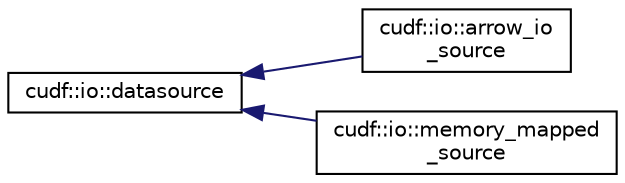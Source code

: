digraph "Graphical Class Hierarchy"
{
 // LATEX_PDF_SIZE
  edge [fontname="Helvetica",fontsize="10",labelfontname="Helvetica",labelfontsize="10"];
  node [fontname="Helvetica",fontsize="10",shape=record];
  rankdir="LR";
  Node0 [label="cudf::io::datasource",height=0.2,width=0.4,color="black", fillcolor="white", style="filled",URL="$classcudf_1_1io_1_1datasource.html",tooltip="Class for reading from a file or memory source."];
  Node0 -> Node1 [dir="back",color="midnightblue",fontsize="10",style="solid",fontname="Helvetica"];
  Node1 [label="cudf::io::arrow_io\l_source",height=0.2,width=0.4,color="black", fillcolor="white", style="filled",URL="$classcudf_1_1io_1_1arrow__io__source.html",tooltip="Implementation class for reading from an Apache Arrow file. The file could be a memory-mapped file or..."];
  Node0 -> Node2 [dir="back",color="midnightblue",fontsize="10",style="solid",fontname="Helvetica"];
  Node2 [label="cudf::io::memory_mapped\l_source",height=0.2,width=0.4,color="black", fillcolor="white", style="filled",URL="$classcudf_1_1io_1_1memory__mapped__source.html",tooltip="Implementation class for reading from a file or memory source using memory mapped access."];
}
